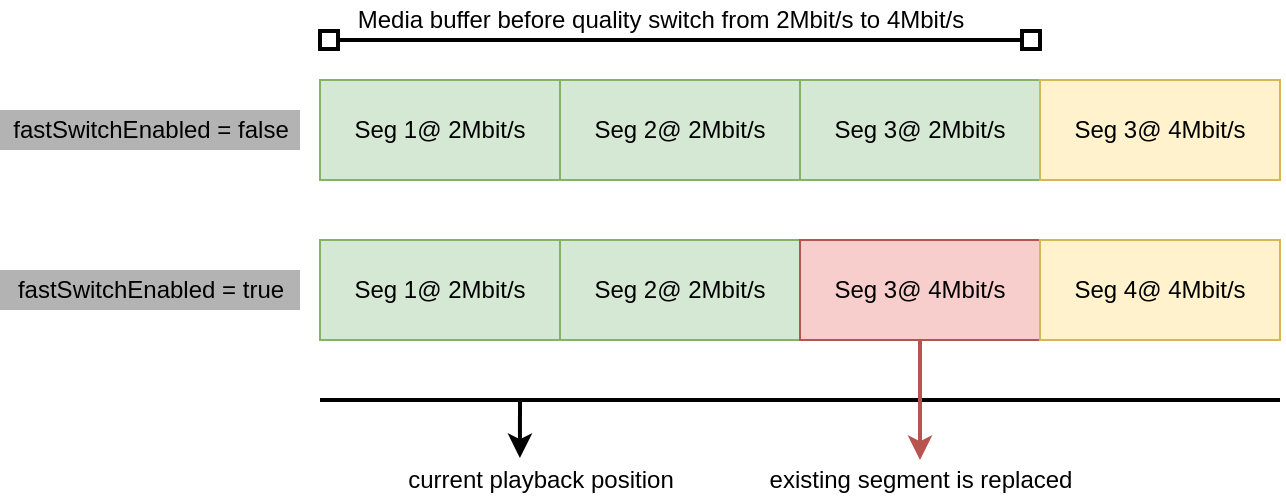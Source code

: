 <mxfile version="18.1.3" type="device"><diagram id="E_KcVCiqQPFlybs-jb4Z" name="Seite-1"><mxGraphModel dx="1106" dy="822" grid="1" gridSize="10" guides="1" tooltips="1" connect="1" arrows="1" fold="1" page="1" pageScale="1" pageWidth="827" pageHeight="1169" math="0" shadow="0"><root><mxCell id="0"/><mxCell id="1" parent="0"/><mxCell id="Yaq5Ln4Bmg1ytDNXpwSl-2" value="Seg 1@ 2Mbit/s" style="rounded=0;whiteSpace=wrap;html=1;fillColor=#d5e8d4;strokeColor=#82b366;" vertex="1" parent="1"><mxGeometry x="200" y="160" width="120" height="50" as="geometry"/></mxCell><mxCell id="Yaq5Ln4Bmg1ytDNXpwSl-3" value="Seg 2@ 2Mbit/s" style="rounded=0;whiteSpace=wrap;html=1;fillColor=#d5e8d4;strokeColor=#82b366;" vertex="1" parent="1"><mxGeometry x="320" y="160" width="120" height="50" as="geometry"/></mxCell><mxCell id="Yaq5Ln4Bmg1ytDNXpwSl-4" value="Seg 3@ 2Mbit/s" style="rounded=0;whiteSpace=wrap;html=1;fillColor=#d5e8d4;strokeColor=#82b366;" vertex="1" parent="1"><mxGeometry x="440" y="160" width="120" height="50" as="geometry"/></mxCell><mxCell id="Yaq5Ln4Bmg1ytDNXpwSl-5" value="Seg 1@ 2Mbit/s" style="rounded=0;whiteSpace=wrap;html=1;fillColor=#d5e8d4;strokeColor=#82b366;" vertex="1" parent="1"><mxGeometry x="200" y="240" width="120" height="50" as="geometry"/></mxCell><mxCell id="Yaq5Ln4Bmg1ytDNXpwSl-6" value="Seg 2@ 2Mbit/s" style="rounded=0;whiteSpace=wrap;html=1;fillColor=#d5e8d4;strokeColor=#82b366;" vertex="1" parent="1"><mxGeometry x="320" y="240" width="120" height="50" as="geometry"/></mxCell><mxCell id="Yaq5Ln4Bmg1ytDNXpwSl-7" value="Seg 3@ 4Mbit/s" style="rounded=0;whiteSpace=wrap;html=1;fillColor=#f8cecc;strokeColor=#b85450;" vertex="1" parent="1"><mxGeometry x="440" y="240" width="120" height="50" as="geometry"/></mxCell><mxCell id="Yaq5Ln4Bmg1ytDNXpwSl-8" value="Seg 3@ 4Mbit/s" style="rounded=0;whiteSpace=wrap;html=1;fillColor=#fff2cc;strokeColor=#d6b656;" vertex="1" parent="1"><mxGeometry x="560" y="160" width="120" height="50" as="geometry"/></mxCell><mxCell id="Yaq5Ln4Bmg1ytDNXpwSl-9" value="Seg 4@ 4Mbit/s" style="rounded=0;whiteSpace=wrap;html=1;fillColor=#fff2cc;strokeColor=#d6b656;" vertex="1" parent="1"><mxGeometry x="560" y="240" width="120" height="50" as="geometry"/></mxCell><mxCell id="Yaq5Ln4Bmg1ytDNXpwSl-11" value="current playback position" style="text;html=1;align=center;verticalAlign=middle;resizable=0;points=[];autosize=1;strokeColor=none;fillColor=none;" vertex="1" parent="1"><mxGeometry x="235" y="350" width="150" height="20" as="geometry"/></mxCell><mxCell id="Yaq5Ln4Bmg1ytDNXpwSl-12" value="" style="endArrow=none;html=1;rounded=0;strokeWidth=2;" edge="1" parent="1"><mxGeometry width="50" height="50" relative="1" as="geometry"><mxPoint x="200" y="320" as="sourcePoint"/><mxPoint x="680" y="320" as="targetPoint"/></mxGeometry></mxCell><mxCell id="Yaq5Ln4Bmg1ytDNXpwSl-13" value="" style="endArrow=classic;html=1;rounded=0;strokeWidth=2;entryX=0.433;entryY=-0.05;entryDx=0;entryDy=0;entryPerimeter=0;" edge="1" parent="1" target="Yaq5Ln4Bmg1ytDNXpwSl-11"><mxGeometry width="50" height="50" relative="1" as="geometry"><mxPoint x="300" y="320" as="sourcePoint"/><mxPoint x="440" y="400" as="targetPoint"/></mxGeometry></mxCell><mxCell id="Yaq5Ln4Bmg1ytDNXpwSl-14" value="" style="endArrow=box;html=1;rounded=0;strokeWidth=2;startArrow=box;startFill=0;endFill=0;" edge="1" parent="1"><mxGeometry width="50" height="50" relative="1" as="geometry"><mxPoint x="200" y="140" as="sourcePoint"/><mxPoint x="560" y="140" as="targetPoint"/></mxGeometry></mxCell><mxCell id="Yaq5Ln4Bmg1ytDNXpwSl-15" value="Media buffer before quality switch from 2Mbit/s to 4Mbit/s" style="text;html=1;align=center;verticalAlign=middle;resizable=0;points=[];autosize=1;strokeColor=none;fillColor=none;" vertex="1" parent="1"><mxGeometry x="210" y="120" width="320" height="20" as="geometry"/></mxCell><mxCell id="Yaq5Ln4Bmg1ytDNXpwSl-16" value="fastSwitchEnabled = true" style="text;html=1;align=center;verticalAlign=middle;resizable=0;points=[];autosize=1;strokeColor=none;fillColor=#B3B3B3;" vertex="1" parent="1"><mxGeometry x="40" y="255" width="150" height="20" as="geometry"/></mxCell><mxCell id="Yaq5Ln4Bmg1ytDNXpwSl-17" value="fastSwitchEnabled = false" style="text;html=1;align=center;verticalAlign=middle;resizable=0;points=[];autosize=1;strokeColor=none;fillColor=#B3B3B3;" vertex="1" parent="1"><mxGeometry x="40" y="175" width="150" height="20" as="geometry"/></mxCell><mxCell id="Yaq5Ln4Bmg1ytDNXpwSl-18" value="" style="endArrow=classic;html=1;rounded=0;strokeWidth=2;exitX=0.5;exitY=1;exitDx=0;exitDy=0;fillColor=#f8cecc;strokeColor=#b85450;" edge="1" parent="1" source="Yaq5Ln4Bmg1ytDNXpwSl-7"><mxGeometry width="50" height="50" relative="1" as="geometry"><mxPoint x="390" y="450" as="sourcePoint"/><mxPoint x="500" y="350" as="targetPoint"/></mxGeometry></mxCell><mxCell id="Yaq5Ln4Bmg1ytDNXpwSl-19" value="existing segment is replaced" style="text;html=1;align=center;verticalAlign=middle;resizable=0;points=[];autosize=1;strokeColor=none;fillColor=none;" vertex="1" parent="1"><mxGeometry x="415" y="350" width="170" height="20" as="geometry"/></mxCell></root></mxGraphModel></diagram></mxfile>